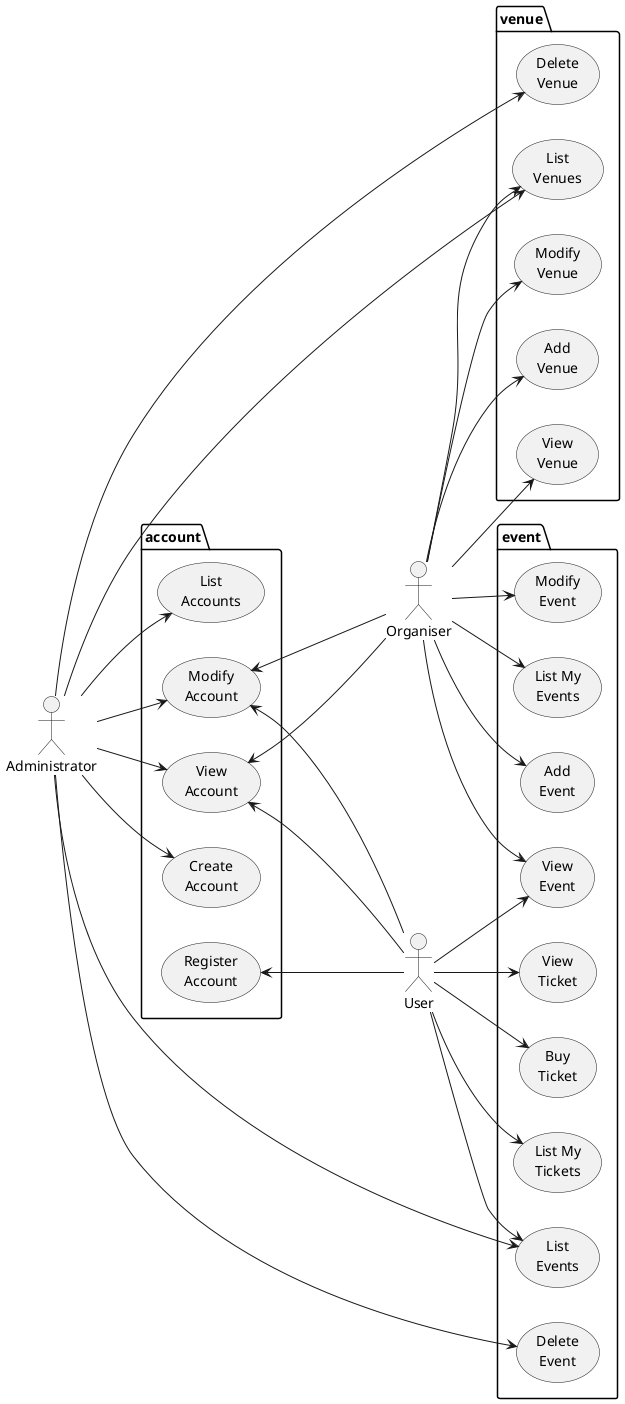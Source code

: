 @startuml usecase
    left to right direction
    
    actor Administrator as a
    actor Organiser as o
    actor User as u
    
    package venue {
        usecase "List\nVenues" as lv
        usecase "Add\nVenue" as av
        usecase "View\nVenue" as vv
        usecase "Modify\nVenue" as ev
        usecase "Delete\nVenue" as dv
    }
    package account {
        usecase "Create\nAccount" as ca
        usecase "List\nAccounts" as la
        usecase "View\nAccount" as va
        usecase "Modify\nAccount" as ma
        usecase "Register\nAccount" as ra
    }
    package event {
        usecase "List\nEvents" as le
        usecase "Add\nEvent" as ae
        usecase "View\nEvent" as ve
        usecase "Modify\nEvent" as ee
        usecase "Delete\nEvent" as de
        usecase "List My\nEvents" as lme
        usecase "List My\nTickets" as lt
        usecase "View\nTicket" as vt
        usecase "Buy\nTicket" as bt
    }
    
    
    a --> ca
    a --> la
    a --> ma
    a --> va
    va <--- o
    ma <--- o
    va <-- u
    ma <-- u 
    ra <-- u

    o --> lv
    o --> vv
    o --> av
    o --> ev
    a --> dv
    a --> lv

    o --> lme
    o --> ve
    o --> ae
    o --> ee
    a --> de
    a --> le

    u --> le
    u --> ve
    u --> lt
    u --> vt
    u --> bt
@enduml

@startuml domain-model
    left to right direction

    class Venue {
        - name
        - address
        - capacity
    }

    class TicketType {
        - name
        - numberAvailable
        - numberSold
        - price
    }

    class Event {
        - name
        - description
        - date
        - time
    }

    class Ticket {

    }

    class Organiser {
        - address
        - companyName
        - phoneNumber
    }

    class Administrator {

    }

    class User {

    }

    class Account {
        - name
        - password
        - email
        - role
    }

    Organiser --|> Account
    Administrator --|> Account
    User --|> Account

    Event "1" ---> "-ticketTypes *" TicketType
    Event ---> "-venue *" Venue
    Event "1" ---> "-organiser 1" Organiser
    Organiser "1" ---> "-events *" Event

    Ticket "1" ---> "-ticketType 1" TicketType
    Ticket "1" ---> "-event 1" Event
    User "1" ---> "-tickets *" Ticket
@enduml


@startuml ui-states
    state "00-start" as start
    state "01-main-admin" as mainAdmin
    state "02-main-organiser" as mainOrganiser
    state "03-main-user" as mainUser
    state "04-list-accounts" as listAccounts
    state "05-create-account" as createAccount
    state "06-view-account" as viewAccount
    state "07-modify-account" as modifyAccount
    state "08-register-account" as registerAccount
    state "09-list-venues" as listVenues
    state "10-view-venue" as viewVenue
    state "11-add-venue" as addVenue
    state "12-modify-venue" as modifyVenue
    state "13-delete-venue" as deleteVenue
    state "14-list-events" as listEvents
    state "15-list-my-events" as listMyEvents
    state "16-view-event" as viewEvent
    state "17-add-event" as addEvent
    state "18-modify-event" as modifyEvent
    state "19-delete-event" as deleteEvent
    state "20-list-my-tickets" as listMyTickets
    state "21-view-ticket" as viewTicket
    state "22-buy-ticket" as buyTicket
    
    [*] --> start
    start --> mainAdmin : Login as Admin
    start --> mainOrganiser : Login as Organiser
    start --> mainUser : Login as User
    start --> registerAccount : Register Account (1)
    registerAccount --> mainUser : Register Account (2)

    mainAdmin --> listAccounts : List Accounts
    mainAdmin --> createAccount : Create Account (1)
    mainAdmin --> viewAccount : View Account
    listAccounts --> viewAccount : View Account
    listAccounts --> modifyAccount : Modify Account (1)
    modifyAccount --> viewAccount : Modify Account (2)
    createAccount --> viewAccount : Create Account (2)

    mainOrganiser --> listVenues : List Venues
    listVenues --> viewVenue : View Venue
    mainOrganiser --> addVenue : Add Venue (1)
    addVenue --> viewVenue : Add Venue (2)
    mainOrganiser --> modifyVenue : Modify Venue (1)
    modifyVenue --> viewVenue : Modify Venue (2)

    mainAdmin --> listVenues : List Venues
    mainAdmin --> deleteVenue : Delete Venue (1)
    deleteVenue --> listVenues : Delete Venue (2)

    mainOrganiser --> listEvents : List Events
    mainOrganiser --> listMyEvents : List My Events
    listEvents --> viewEvent : View Event
    listMyEvents --> viewEvent : View Event
    mainOrganiser --> addEvent : Add Event (1)
    addEvent --> viewEvent : Add Event (2)
    listEvents --> modifyEvent : Modify Event (1)
    modifyEvent --> viewEvent : Modify Event (2)
    listMyEvents --> modifyEvent : Modify Event (1)
    modifyEvent --> viewEvent : Modify Event (2)

    mainAdmin --> listEvents : List Events
    listEvents --> deleteEvent : Delete Event (1)
    deleteEvent --> listEvents : Delete Event (2)
    
    mainUser --> listEvents : List Events
    listEvents --> viewEvent : View Event
    viewEvent --> buyTicket : Buy Ticket (1)
    buyTicket --> viewTicket : Buy Ticket (2)
    mainUser --> listMyTickets : List My Tickets
    listMyTickets --> viewTicket : View Ticket
@enduml